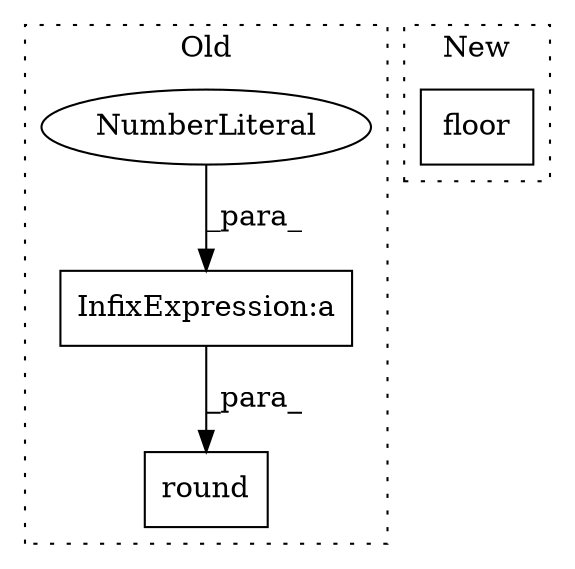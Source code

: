 digraph G {
subgraph cluster0 {
1 [label="round" a="32" s="12022,12081" l="6,1" shape="box"];
3 [label="InfixExpression:a" a="27" s="12074" l="3" shape="box"];
4 [label="NumberLiteral" a="34" s="12077" l="3" shape="ellipse"];
label = "Old";
style="dotted";
}
subgraph cluster1 {
2 [label="floor" a="32" s="24648,24667" l="6,1" shape="box"];
label = "New";
style="dotted";
}
3 -> 1 [label="_para_"];
4 -> 3 [label="_para_"];
}